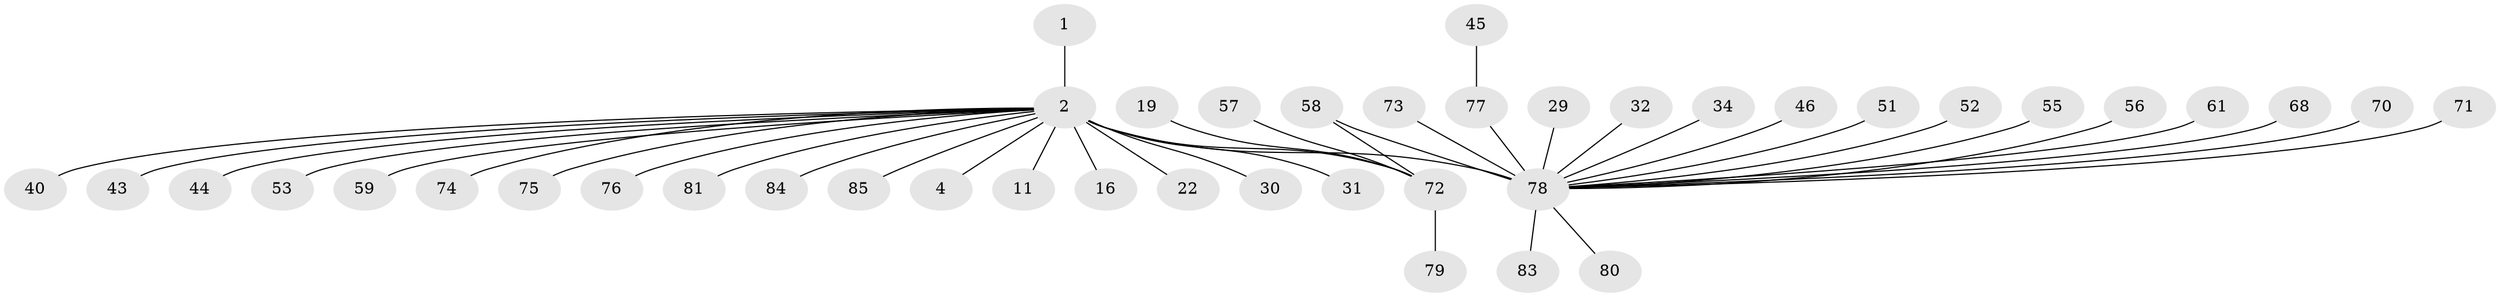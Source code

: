 // original degree distribution, {1: 0.5411764705882353, 33: 0.011764705882352941, 2: 0.24705882352941178, 10: 0.011764705882352941, 3: 0.10588235294117647, 5: 0.011764705882352941, 7: 0.023529411764705882, 4: 0.023529411764705882, 9: 0.011764705882352941, 6: 0.011764705882352941}
// Generated by graph-tools (version 1.1) at 2025/47/03/09/25 04:47:08]
// undirected, 42 vertices, 42 edges
graph export_dot {
graph [start="1"]
  node [color=gray90,style=filled];
  1;
  2;
  4 [super="+3"];
  11;
  16;
  19;
  22;
  29;
  30;
  31;
  32;
  34;
  40;
  43;
  44;
  45;
  46;
  51;
  52;
  53;
  55;
  56;
  57;
  58 [super="+50"];
  59;
  61;
  68 [super="+66"];
  70 [super="+28+49+60+69"];
  71;
  72 [super="+48+12"];
  73 [super="+13"];
  74 [super="+24"];
  75 [super="+65"];
  76 [super="+39"];
  77 [super="+67+64"];
  78 [super="+10+25+63+21"];
  79;
  80 [super="+26+54"];
  81;
  83 [super="+27"];
  84 [super="+36"];
  85 [super="+82"];
  1 -- 2;
  2 -- 11;
  2 -- 16;
  2 -- 22;
  2 -- 30;
  2 -- 31;
  2 -- 40;
  2 -- 43;
  2 -- 44;
  2 -- 53;
  2 -- 59;
  2 -- 72 [weight=5];
  2 -- 81;
  2 -- 78 [weight=8];
  2 -- 4;
  2 -- 74;
  2 -- 84;
  2 -- 76;
  2 -- 75;
  2 -- 85;
  19 -- 72 [weight=2];
  29 -- 78;
  32 -- 78;
  34 -- 78;
  45 -- 77;
  46 -- 78;
  51 -- 78;
  52 -- 78;
  55 -- 78;
  56 -- 78;
  57 -- 72;
  58 -- 72;
  58 -- 78;
  61 -- 78;
  68 -- 78;
  70 -- 78;
  71 -- 78;
  72 -- 79;
  73 -- 78;
  77 -- 78 [weight=2];
  78 -- 83;
  78 -- 80;
}
